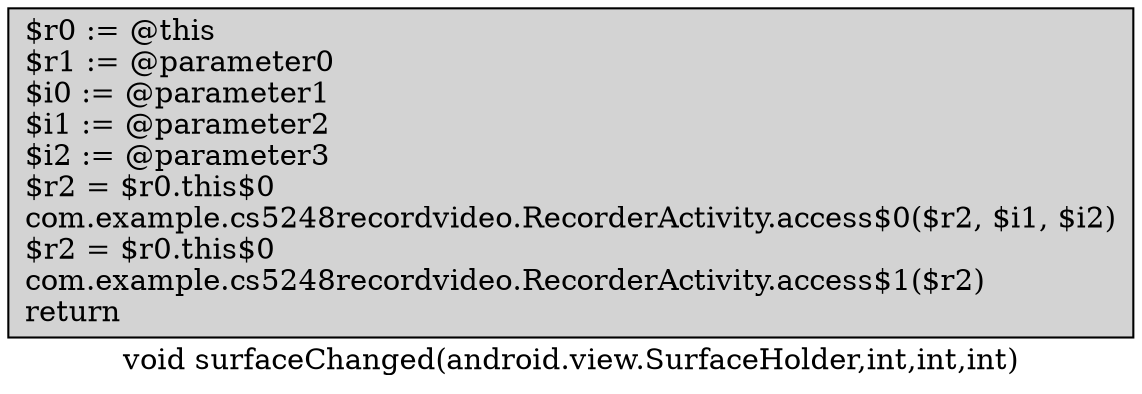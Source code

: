 digraph "void surfaceChanged(android.view.SurfaceHolder,int,int,int)" {
    label="void surfaceChanged(android.view.SurfaceHolder,int,int,int)";
    node [shape=box];
    "0" [style=filled,fillcolor=gray,style=filled,fillcolor=lightgray,label="$r0 := @this\l$r1 := @parameter0\l$i0 := @parameter1\l$i1 := @parameter2\l$i2 := @parameter3\l$r2 = $r0.this$0\lcom.example.cs5248recordvideo.RecorderActivity.access$0($r2, $i1, $i2)\l$r2 = $r0.this$0\lcom.example.cs5248recordvideo.RecorderActivity.access$1($r2)\lreturn\l",];
}

